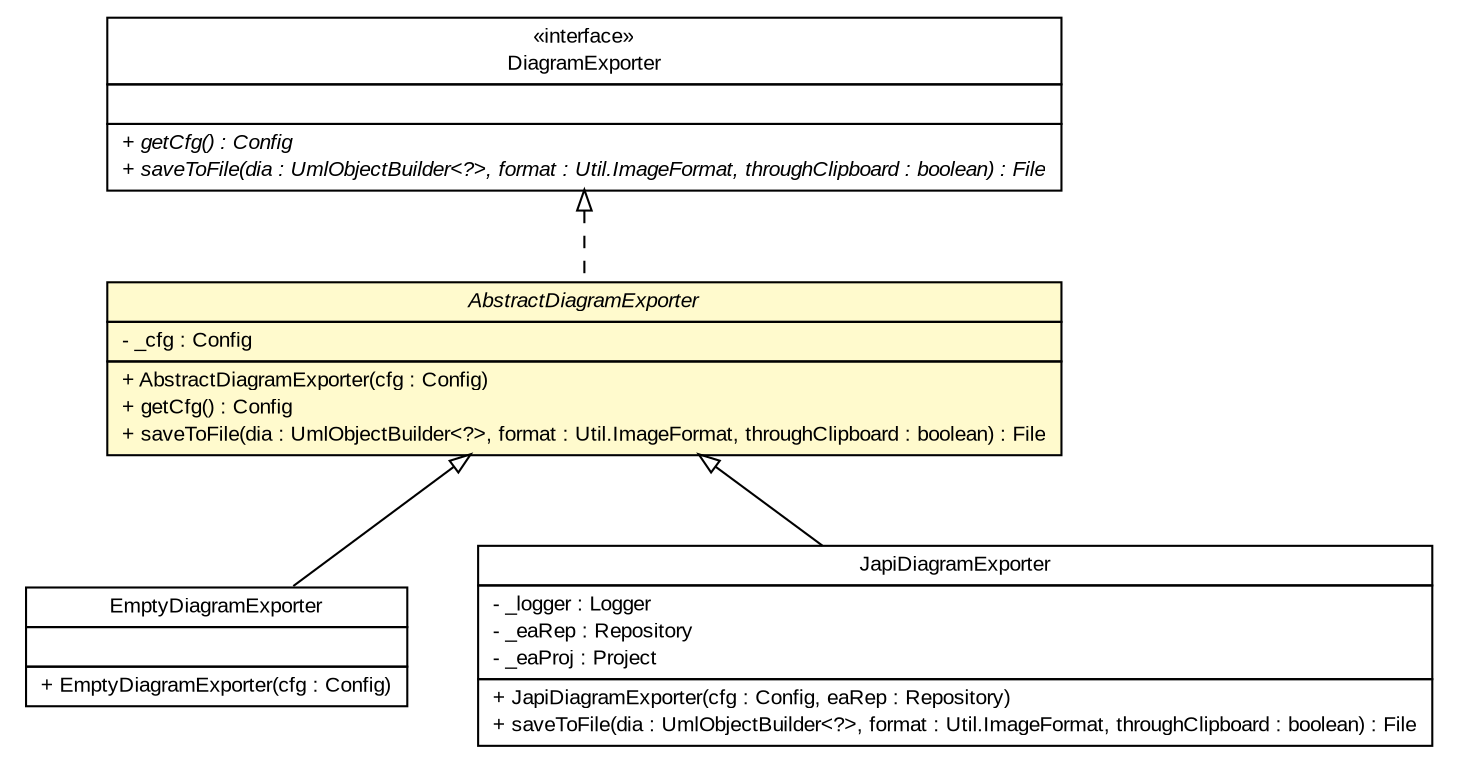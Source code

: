 #!/usr/local/bin/dot
#
# Class diagram 
# Generated by UMLGraph version R5_6_6-6-g3bdff0 (http://www.umlgraph.org/)
#

digraph G {
	edge [fontname="arial",fontsize=10,labelfontname="arial",labelfontsize=10];
	node [fontname="arial",fontsize=10,shape=plaintext];
	nodesep=0.25;
	ranksep=0.5;
	// org.tanjakostic.jcleancim.builder.EmptyDiagramExporter
	c13244 [label=<<table title="org.tanjakostic.jcleancim.builder.EmptyDiagramExporter" border="0" cellborder="1" cellspacing="0" cellpadding="2" port="p" href="./EmptyDiagramExporter.html">
		<tr><td><table border="0" cellspacing="0" cellpadding="1">
<tr><td align="center" balign="center"> EmptyDiagramExporter </td></tr>
		</table></td></tr>
		<tr><td><table border="0" cellspacing="0" cellpadding="1">
<tr><td align="left" balign="left">  </td></tr>
		</table></td></tr>
		<tr><td><table border="0" cellspacing="0" cellpadding="1">
<tr><td align="left" balign="left"> + EmptyDiagramExporter(cfg : Config) </td></tr>
		</table></td></tr>
		</table>>, URL="./EmptyDiagramExporter.html", fontname="arial", fontcolor="black", fontsize=10.0];
	// org.tanjakostic.jcleancim.builder.DiagramExporter
	c13245 [label=<<table title="org.tanjakostic.jcleancim.builder.DiagramExporter" border="0" cellborder="1" cellspacing="0" cellpadding="2" port="p" href="./DiagramExporter.html">
		<tr><td><table border="0" cellspacing="0" cellpadding="1">
<tr><td align="center" balign="center"> &#171;interface&#187; </td></tr>
<tr><td align="center" balign="center"> DiagramExporter </td></tr>
		</table></td></tr>
		<tr><td><table border="0" cellspacing="0" cellpadding="1">
<tr><td align="left" balign="left">  </td></tr>
		</table></td></tr>
		<tr><td><table border="0" cellspacing="0" cellpadding="1">
<tr><td align="left" balign="left"><font face="Arial Italic" point-size="10.0"> + getCfg() : Config </font></td></tr>
<tr><td align="left" balign="left"><font face="Arial Italic" point-size="10.0"> + saveToFile(dia : UmlObjectBuilder&lt;?&gt;, format : Util.ImageFormat, throughClipboard : boolean) : File </font></td></tr>
		</table></td></tr>
		</table>>, URL="./DiagramExporter.html", fontname="arial", fontcolor="black", fontsize=10.0];
	// org.tanjakostic.jcleancim.builder.AbstractDiagramExporter
	c13248 [label=<<table title="org.tanjakostic.jcleancim.builder.AbstractDiagramExporter" border="0" cellborder="1" cellspacing="0" cellpadding="2" port="p" bgcolor="lemonChiffon" href="./AbstractDiagramExporter.html">
		<tr><td><table border="0" cellspacing="0" cellpadding="1">
<tr><td align="center" balign="center"><font face="Arial Italic"> AbstractDiagramExporter </font></td></tr>
		</table></td></tr>
		<tr><td><table border="0" cellspacing="0" cellpadding="1">
<tr><td align="left" balign="left"> - _cfg : Config </td></tr>
		</table></td></tr>
		<tr><td><table border="0" cellspacing="0" cellpadding="1">
<tr><td align="left" balign="left"> + AbstractDiagramExporter(cfg : Config) </td></tr>
<tr><td align="left" balign="left"> + getCfg() : Config </td></tr>
<tr><td align="left" balign="left"> + saveToFile(dia : UmlObjectBuilder&lt;?&gt;, format : Util.ImageFormat, throughClipboard : boolean) : File </td></tr>
		</table></td></tr>
		</table>>, URL="./AbstractDiagramExporter.html", fontname="arial", fontcolor="black", fontsize=10.0];
	// org.tanjakostic.jcleancim.builder.ea.japi.JapiDiagramExporter
	c13288 [label=<<table title="org.tanjakostic.jcleancim.builder.ea.japi.JapiDiagramExporter" border="0" cellborder="1" cellspacing="0" cellpadding="2" port="p" href="./ea/japi/JapiDiagramExporter.html">
		<tr><td><table border="0" cellspacing="0" cellpadding="1">
<tr><td align="center" balign="center"> JapiDiagramExporter </td></tr>
		</table></td></tr>
		<tr><td><table border="0" cellspacing="0" cellpadding="1">
<tr><td align="left" balign="left"> - _logger : Logger </td></tr>
<tr><td align="left" balign="left"> - _eaRep : Repository </td></tr>
<tr><td align="left" balign="left"> - _eaProj : Project </td></tr>
		</table></td></tr>
		<tr><td><table border="0" cellspacing="0" cellpadding="1">
<tr><td align="left" balign="left"> + JapiDiagramExporter(cfg : Config, eaRep : Repository) </td></tr>
<tr><td align="left" balign="left"> + saveToFile(dia : UmlObjectBuilder&lt;?&gt;, format : Util.ImageFormat, throughClipboard : boolean) : File </td></tr>
		</table></td></tr>
		</table>>, URL="./ea/japi/JapiDiagramExporter.html", fontname="arial", fontcolor="black", fontsize=10.0];
	//org.tanjakostic.jcleancim.builder.EmptyDiagramExporter extends org.tanjakostic.jcleancim.builder.AbstractDiagramExporter
	c13248:p -> c13244:p [dir=back,arrowtail=empty];
	//org.tanjakostic.jcleancim.builder.AbstractDiagramExporter implements org.tanjakostic.jcleancim.builder.DiagramExporter
	c13245:p -> c13248:p [dir=back,arrowtail=empty,style=dashed];
	//org.tanjakostic.jcleancim.builder.ea.japi.JapiDiagramExporter extends org.tanjakostic.jcleancim.builder.AbstractDiagramExporter
	c13248:p -> c13288:p [dir=back,arrowtail=empty];
}

